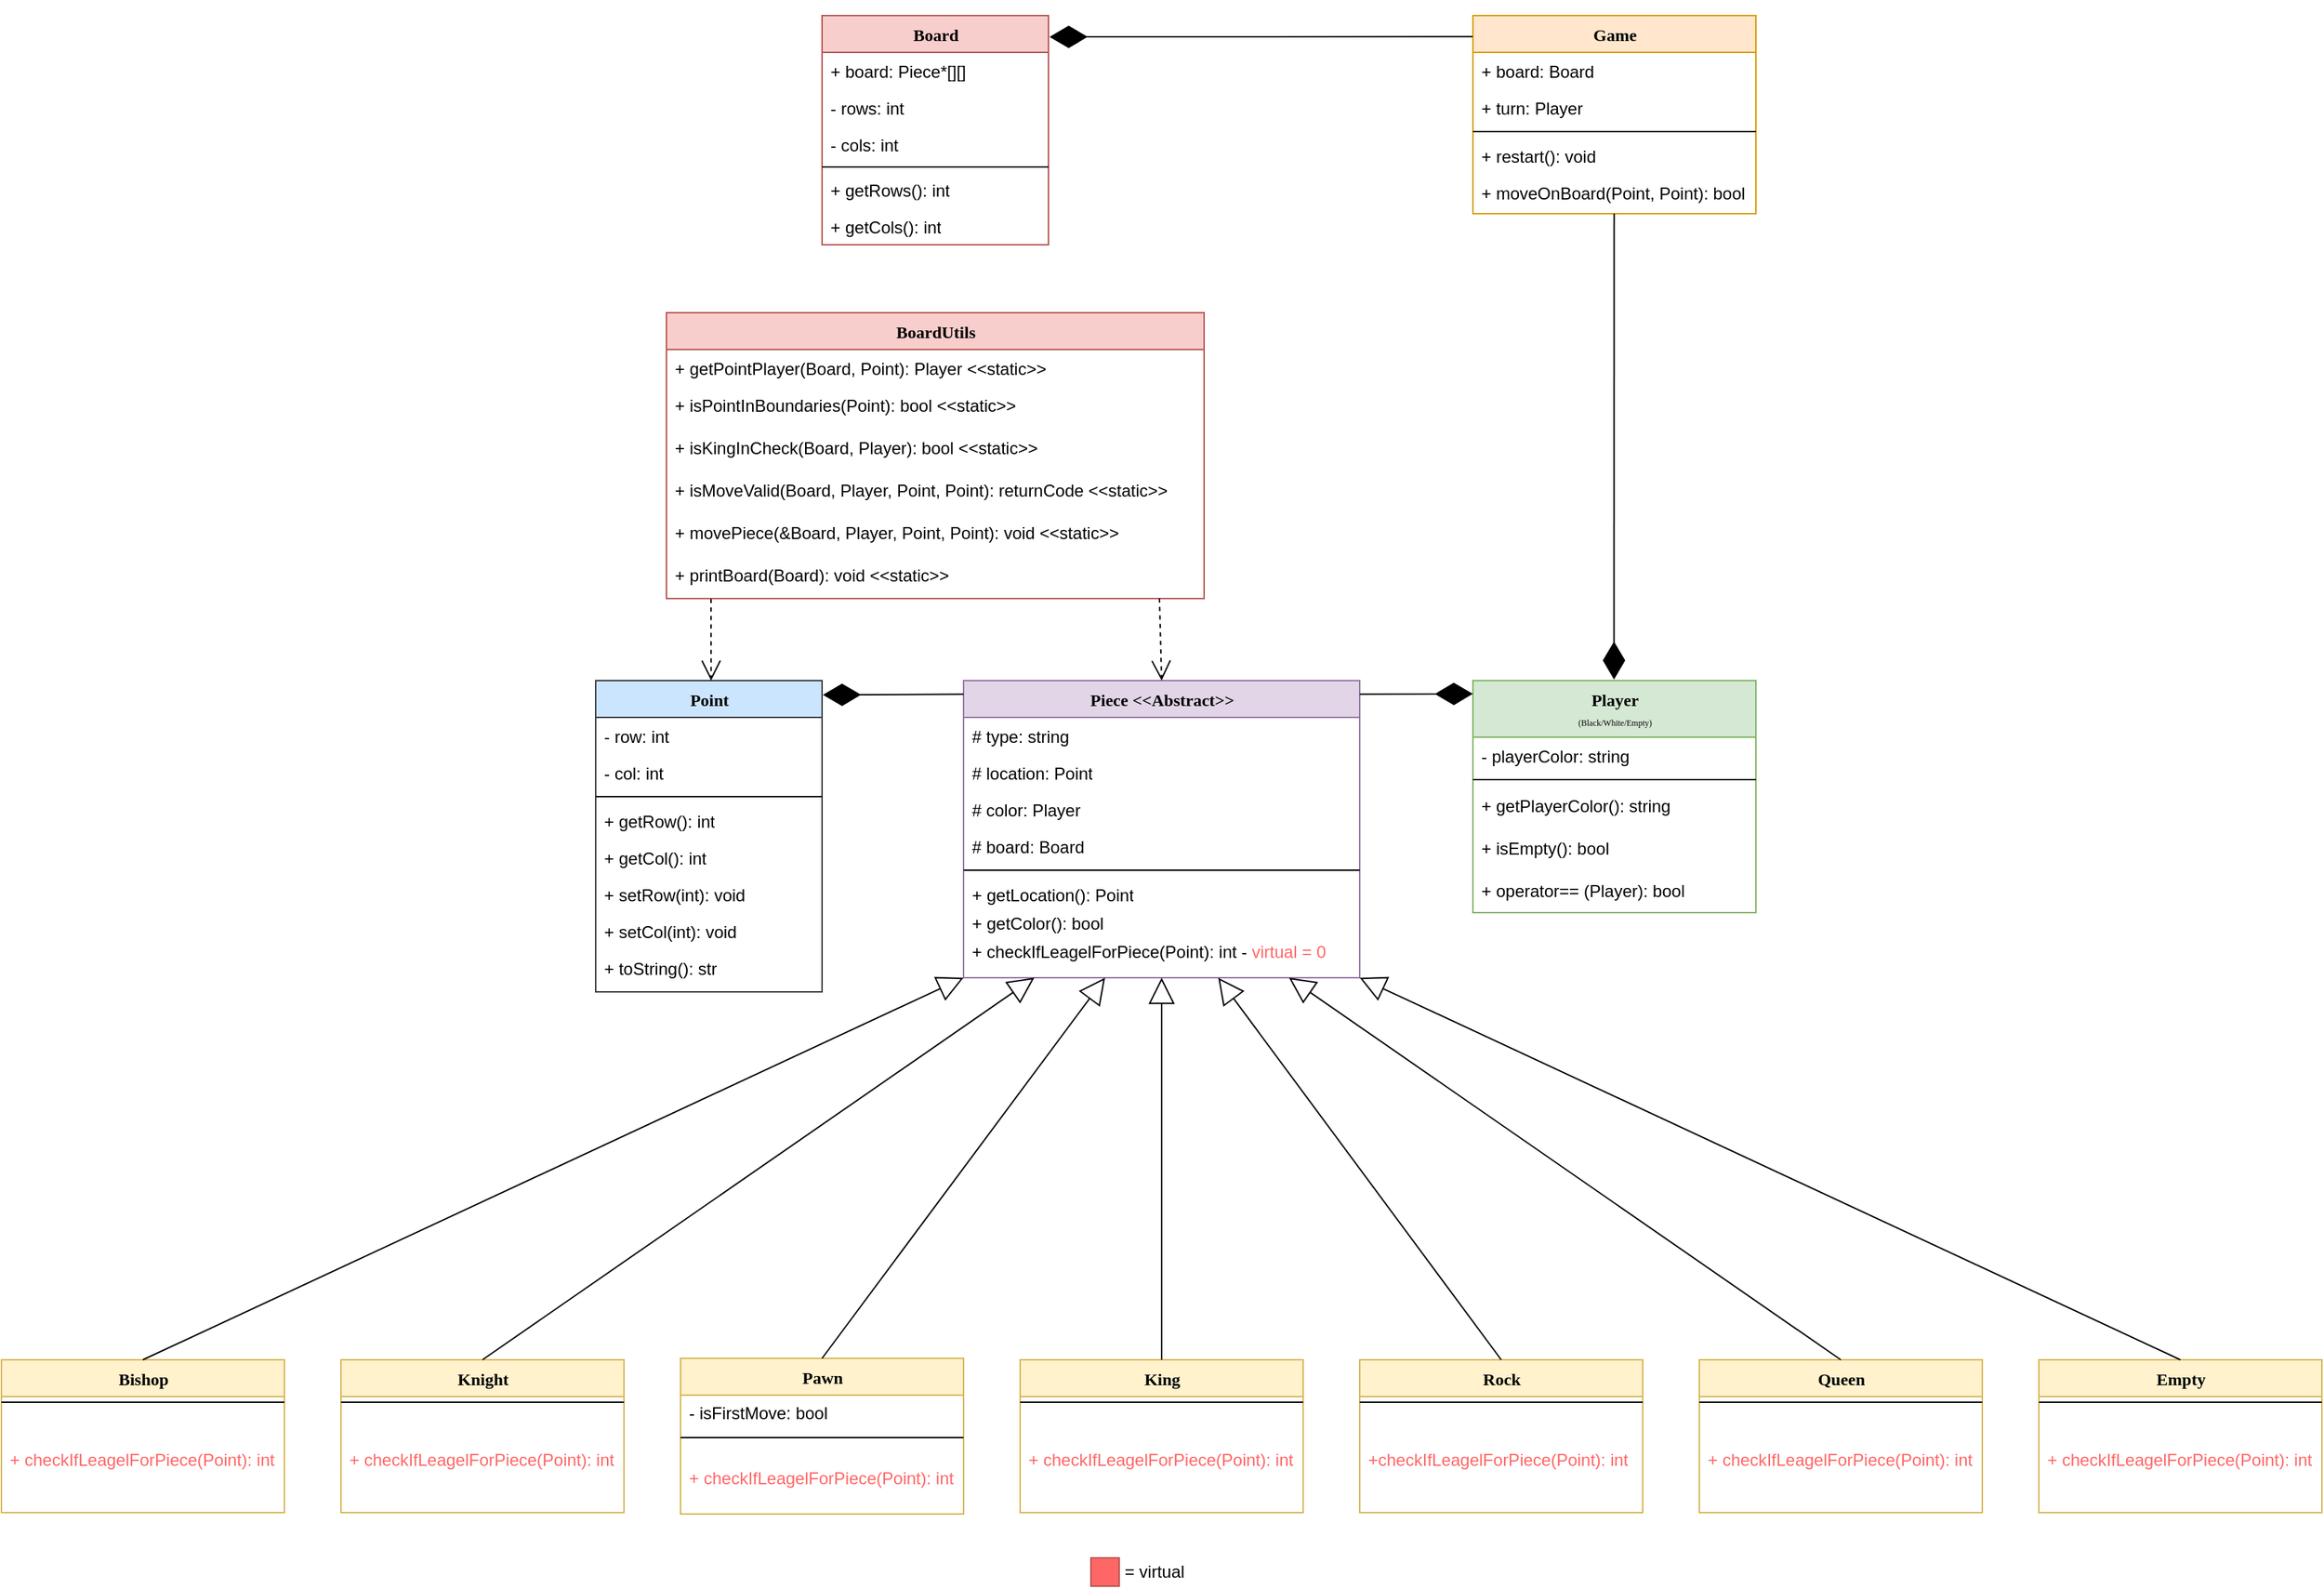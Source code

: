 <mxfile version="22.1.11" type="device">
  <diagram name="Page-1" id="9f46799a-70d6-7492-0946-bef42562c5a5">
    <mxGraphModel dx="2828" dy="1847" grid="1" gridSize="10" guides="1" tooltips="1" connect="1" arrows="1" fold="1" page="1" pageScale="1" pageWidth="1100" pageHeight="850" background="none" math="0" shadow="0">
      <root>
        <mxCell id="0" />
        <mxCell id="1" parent="0" />
        <mxCell id="78961159f06e98e8-30" value="Piece&amp;nbsp;&amp;lt;&amp;lt;Abstract&amp;gt;&amp;gt;&lt;br&gt;&amp;nbsp;" style="swimlane;html=1;fontStyle=1;align=center;verticalAlign=top;childLayout=stackLayout;horizontal=1;startSize=26;horizontalStack=0;resizeParent=1;resizeLast=0;collapsible=1;marginBottom=0;swimlaneFillColor=#ffffff;rounded=0;shadow=0;comic=0;labelBackgroundColor=none;strokeWidth=1;fillColor=#e1d5e7;fontFamily=Verdana;fontSize=12;strokeColor=#9673a6;" parent="1" vertex="1">
          <mxGeometry x="-160" y="-280" width="280" height="210" as="geometry">
            <mxRectangle x="-160" y="-280" width="180" height="40" as="alternateBounds" />
          </mxGeometry>
        </mxCell>
        <mxCell id="78961159f06e98e8-31" value="# type: string" style="text;html=1;strokeColor=none;fillColor=none;align=left;verticalAlign=top;spacingLeft=4;spacingRight=4;whiteSpace=wrap;overflow=hidden;rotatable=0;points=[[0,0.5],[1,0.5]];portConstraint=eastwest;" parent="78961159f06e98e8-30" vertex="1">
          <mxGeometry y="26" width="280" height="26" as="geometry" />
        </mxCell>
        <mxCell id="78961159f06e98e8-32" value="# location: Point" style="text;html=1;strokeColor=none;fillColor=none;align=left;verticalAlign=top;spacingLeft=4;spacingRight=4;whiteSpace=wrap;overflow=hidden;rotatable=0;points=[[0,0.5],[1,0.5]];portConstraint=eastwest;" parent="78961159f06e98e8-30" vertex="1">
          <mxGeometry y="52" width="280" height="26" as="geometry" />
        </mxCell>
        <mxCell id="N-esZ-fksMiZb7eOglhe-8" value="# color: Player" style="text;html=1;strokeColor=none;fillColor=none;align=left;verticalAlign=top;spacingLeft=4;spacingRight=4;whiteSpace=wrap;overflow=hidden;rotatable=0;points=[[0,0.5],[1,0.5]];portConstraint=eastwest;" parent="78961159f06e98e8-30" vertex="1">
          <mxGeometry y="78" width="280" height="26" as="geometry" />
        </mxCell>
        <mxCell id="ey-GMjYlysJROLxmoXhc-7" value="# board: Board" style="text;html=1;strokeColor=none;fillColor=none;align=left;verticalAlign=top;spacingLeft=4;spacingRight=4;whiteSpace=wrap;overflow=hidden;rotatable=0;points=[[0,0.5],[1,0.5]];portConstraint=eastwest;" parent="78961159f06e98e8-30" vertex="1">
          <mxGeometry y="104" width="280" height="26" as="geometry" />
        </mxCell>
        <mxCell id="78961159f06e98e8-38" value="" style="line;html=1;strokeWidth=1;fillColor=none;align=left;verticalAlign=middle;spacingTop=-1;spacingLeft=3;spacingRight=3;rotatable=0;labelPosition=right;points=[];portConstraint=eastwest;" parent="78961159f06e98e8-30" vertex="1">
          <mxGeometry y="130" width="280" height="8" as="geometry" />
        </mxCell>
        <mxCell id="N-esZ-fksMiZb7eOglhe-9" value="+ getLocation(): Point" style="text;html=1;strokeColor=none;fillColor=none;align=left;verticalAlign=top;spacingLeft=4;spacingRight=4;whiteSpace=wrap;overflow=hidden;rotatable=0;points=[[0,0.5],[1,0.5]];portConstraint=eastwest;" parent="78961159f06e98e8-30" vertex="1">
          <mxGeometry y="138" width="280" height="20" as="geometry" />
        </mxCell>
        <mxCell id="N-esZ-fksMiZb7eOglhe-10" value="+ getColor(): bool" style="text;html=1;strokeColor=none;fillColor=none;align=left;verticalAlign=top;spacingLeft=4;spacingRight=4;whiteSpace=wrap;overflow=hidden;rotatable=0;points=[[0,0.5],[1,0.5]];portConstraint=eastwest;" parent="78961159f06e98e8-30" vertex="1">
          <mxGeometry y="158" width="280" height="20" as="geometry" />
        </mxCell>
        <mxCell id="N-esZ-fksMiZb7eOglhe-46" value="+ checkIfLeagelForPiece(Point): int - &lt;font color=&quot;#ff6666&quot;&gt;virtual = 0&lt;/font&gt;" style="text;html=1;strokeColor=none;fillColor=none;align=left;verticalAlign=top;spacingLeft=4;spacingRight=4;whiteSpace=wrap;overflow=hidden;rotatable=0;points=[[0,0.5],[1,0.5]];portConstraint=eastwest;" parent="78961159f06e98e8-30" vertex="1">
          <mxGeometry y="178" width="280" height="18" as="geometry" />
        </mxCell>
        <mxCell id="78961159f06e98e8-56" value="Point" style="swimlane;html=1;fontStyle=1;align=center;verticalAlign=top;childLayout=stackLayout;horizontal=1;startSize=26;horizontalStack=0;resizeParent=1;resizeLast=0;collapsible=1;marginBottom=0;swimlaneFillColor=#ffffff;rounded=0;shadow=0;comic=0;labelBackgroundColor=none;strokeWidth=1;fillColor=#cce5ff;fontFamily=Verdana;fontSize=12;strokeColor=#36393d;" parent="1" vertex="1">
          <mxGeometry x="-420" y="-280" width="160" height="220" as="geometry" />
        </mxCell>
        <mxCell id="78961159f06e98e8-57" value="- row: int" style="text;html=1;strokeColor=none;fillColor=none;align=left;verticalAlign=top;spacingLeft=4;spacingRight=4;whiteSpace=wrap;overflow=hidden;rotatable=0;points=[[0,0.5],[1,0.5]];portConstraint=eastwest;" parent="78961159f06e98e8-56" vertex="1">
          <mxGeometry y="26" width="160" height="26" as="geometry" />
        </mxCell>
        <mxCell id="78961159f06e98e8-58" value="- col: int" style="text;html=1;strokeColor=none;fillColor=none;align=left;verticalAlign=top;spacingLeft=4;spacingRight=4;whiteSpace=wrap;overflow=hidden;rotatable=0;points=[[0,0.5],[1,0.5]];portConstraint=eastwest;" parent="78961159f06e98e8-56" vertex="1">
          <mxGeometry y="52" width="160" height="26" as="geometry" />
        </mxCell>
        <mxCell id="78961159f06e98e8-64" value="" style="line;html=1;strokeWidth=1;fillColor=none;align=left;verticalAlign=middle;spacingTop=-1;spacingLeft=3;spacingRight=3;rotatable=0;labelPosition=right;points=[];portConstraint=eastwest;" parent="78961159f06e98e8-56" vertex="1">
          <mxGeometry y="78" width="160" height="8" as="geometry" />
        </mxCell>
        <mxCell id="78961159f06e98e8-66" value="+ getRow(): int" style="text;html=1;strokeColor=none;fillColor=none;align=left;verticalAlign=top;spacingLeft=4;spacingRight=4;whiteSpace=wrap;overflow=hidden;rotatable=0;points=[[0,0.5],[1,0.5]];portConstraint=eastwest;" parent="78961159f06e98e8-56" vertex="1">
          <mxGeometry y="86" width="160" height="26" as="geometry" />
        </mxCell>
        <mxCell id="78961159f06e98e8-68" value="+ getCol(): int" style="text;html=1;strokeColor=none;fillColor=none;align=left;verticalAlign=top;spacingLeft=4;spacingRight=4;whiteSpace=wrap;overflow=hidden;rotatable=0;points=[[0,0.5],[1,0.5]];portConstraint=eastwest;" parent="78961159f06e98e8-56" vertex="1">
          <mxGeometry y="112" width="160" height="26" as="geometry" />
        </mxCell>
        <mxCell id="N-esZ-fksMiZb7eOglhe-7" value="+ setRow(int): void" style="text;html=1;strokeColor=none;fillColor=none;align=left;verticalAlign=top;spacingLeft=4;spacingRight=4;whiteSpace=wrap;overflow=hidden;rotatable=0;points=[[0,0.5],[1,0.5]];portConstraint=eastwest;" parent="78961159f06e98e8-56" vertex="1">
          <mxGeometry y="138" width="160" height="26" as="geometry" />
        </mxCell>
        <mxCell id="N-esZ-fksMiZb7eOglhe-6" value="+ setCol(int): void" style="text;html=1;strokeColor=none;fillColor=none;align=left;verticalAlign=top;spacingLeft=4;spacingRight=4;whiteSpace=wrap;overflow=hidden;rotatable=0;points=[[0,0.5],[1,0.5]];portConstraint=eastwest;" parent="78961159f06e98e8-56" vertex="1">
          <mxGeometry y="164" width="160" height="26" as="geometry" />
        </mxCell>
        <mxCell id="78961159f06e98e8-65" value="+ toString(): str" style="text;html=1;strokeColor=none;fillColor=none;align=left;verticalAlign=top;spacingLeft=4;spacingRight=4;whiteSpace=wrap;overflow=hidden;rotatable=0;points=[[0,0.5],[1,0.5]];portConstraint=eastwest;" parent="78961159f06e98e8-56" vertex="1">
          <mxGeometry y="190" width="160" height="24" as="geometry" />
        </mxCell>
        <mxCell id="78961159f06e98e8-108" value="Player&lt;br&gt;&lt;font style=&quot;font-size: 6px; font-weight: normal;&quot;&gt;(Black/White/Empty)&lt;/font&gt;" style="swimlane;html=1;fontStyle=1;align=center;verticalAlign=top;childLayout=stackLayout;horizontal=1;startSize=40;horizontalStack=0;resizeParent=1;resizeLast=0;collapsible=1;marginBottom=0;swimlaneFillColor=#ffffff;rounded=0;shadow=0;comic=0;labelBackgroundColor=none;strokeWidth=1;fillColor=#d5e8d4;fontFamily=Verdana;fontSize=12;strokeColor=#82b366;" parent="1" vertex="1">
          <mxGeometry x="200" y="-280" width="200" height="164" as="geometry" />
        </mxCell>
        <mxCell id="78961159f06e98e8-109" value="- playerColor: string" style="text;html=1;strokeColor=none;fillColor=none;align=left;verticalAlign=top;spacingLeft=4;spacingRight=4;whiteSpace=wrap;overflow=hidden;rotatable=0;points=[[0,0.5],[1,0.5]];portConstraint=eastwest;" parent="78961159f06e98e8-108" vertex="1">
          <mxGeometry y="40" width="200" height="26" as="geometry" />
        </mxCell>
        <mxCell id="78961159f06e98e8-116" value="" style="line;html=1;strokeWidth=1;fillColor=none;align=left;verticalAlign=middle;spacingTop=-1;spacingLeft=3;spacingRight=3;rotatable=0;labelPosition=right;points=[];portConstraint=eastwest;" parent="78961159f06e98e8-108" vertex="1">
          <mxGeometry y="66" width="200" height="8" as="geometry" />
        </mxCell>
        <mxCell id="78961159f06e98e8-117" value="+ getPlayerColor(): string" style="text;html=1;strokeColor=none;fillColor=none;align=left;verticalAlign=middle;spacingLeft=4;spacingRight=4;whiteSpace=wrap;overflow=hidden;rotatable=0;points=[[0,0.5],[1,0.5]];portConstraint=eastwest;" parent="78961159f06e98e8-108" vertex="1">
          <mxGeometry y="74" width="200" height="30" as="geometry" />
        </mxCell>
        <mxCell id="78961159f06e98e8-120" value="+ isEmpty(): bool" style="text;html=1;strokeColor=none;fillColor=none;align=left;verticalAlign=middle;spacingLeft=4;spacingRight=4;whiteSpace=wrap;overflow=hidden;rotatable=0;points=[[0,0.5],[1,0.5]];portConstraint=eastwest;" parent="78961159f06e98e8-108" vertex="1">
          <mxGeometry y="104" width="200" height="30" as="geometry" />
        </mxCell>
        <mxCell id="dZYiVXdO-laqr1C4_rK_-5" value="+ operator== (Player): bool" style="text;html=1;strokeColor=none;fillColor=none;align=left;verticalAlign=middle;spacingLeft=4;spacingRight=4;whiteSpace=wrap;overflow=hidden;rotatable=0;points=[[0,0.5],[1,0.5]];portConstraint=eastwest;" parent="78961159f06e98e8-108" vertex="1">
          <mxGeometry y="134" width="200" height="30" as="geometry" />
        </mxCell>
        <mxCell id="N-esZ-fksMiZb7eOglhe-5" value="" style="endArrow=diamondThin;endFill=1;endSize=24;html=1;rounded=0;exitX=0;exitY=0.046;exitDx=0;exitDy=0;exitPerimeter=0;entryX=1.004;entryY=0.046;entryDx=0;entryDy=0;entryPerimeter=0;" parent="1" source="78961159f06e98e8-30" target="78961159f06e98e8-56" edge="1">
          <mxGeometry width="160" relative="1" as="geometry">
            <mxPoint x="-170.1" y="-260" as="sourcePoint" />
            <mxPoint x="-250" y="-259.24" as="targetPoint" />
          </mxGeometry>
        </mxCell>
        <mxCell id="N-esZ-fksMiZb7eOglhe-13" value="Knight" style="swimlane;html=1;fontStyle=1;align=center;verticalAlign=top;childLayout=stackLayout;horizontal=1;startSize=26;horizontalStack=0;resizeParent=1;resizeLast=0;collapsible=1;marginBottom=0;swimlaneFillColor=#ffffff;rounded=0;shadow=0;comic=0;labelBackgroundColor=none;strokeWidth=1;fillColor=#fff2cc;fontFamily=Verdana;fontSize=12;strokeColor=#d6b656;" parent="1" vertex="1">
          <mxGeometry x="-600" y="200" width="200" height="108" as="geometry" />
        </mxCell>
        <mxCell id="N-esZ-fksMiZb7eOglhe-15" value="+ method(type): type" style="text;html=1;strokeColor=none;fillColor=none;align=left;verticalAlign=top;spacingLeft=4;spacingRight=4;whiteSpace=wrap;overflow=hidden;rotatable=0;points=[[0,0.5],[1,0.5]];portConstraint=eastwest;" parent="N-esZ-fksMiZb7eOglhe-13" vertex="1">
          <mxGeometry y="26" width="200" as="geometry" />
        </mxCell>
        <mxCell id="FOy00vj-5CrizT5VEJ31-8" value="" style="line;html=1;strokeWidth=1;fillColor=none;align=left;verticalAlign=middle;spacingTop=-1;spacingLeft=3;spacingRight=3;rotatable=0;labelPosition=right;points=[];portConstraint=eastwest;" parent="N-esZ-fksMiZb7eOglhe-13" vertex="1">
          <mxGeometry y="26" width="200" height="8" as="geometry" />
        </mxCell>
        <mxCell id="N-esZ-fksMiZb7eOglhe-16" value="&lt;font color=&quot;#ff6666&quot;&gt;+ checkIfLeagelForPiece(Point): int&lt;/font&gt;" style="text;html=1;strokeColor=none;fillColor=none;align=left;verticalAlign=middle;spacingLeft=4;spacingRight=4;whiteSpace=wrap;overflow=hidden;rotatable=0;points=[[0,0.5],[1,0.5]];portConstraint=eastwest;" parent="N-esZ-fksMiZb7eOglhe-13" vertex="1">
          <mxGeometry y="34" width="200" height="74" as="geometry" />
        </mxCell>
        <mxCell id="N-esZ-fksMiZb7eOglhe-19" value="King" style="swimlane;html=1;fontStyle=1;align=center;verticalAlign=top;childLayout=stackLayout;horizontal=1;startSize=26;horizontalStack=0;resizeParent=1;resizeLast=0;collapsible=1;marginBottom=0;swimlaneFillColor=#ffffff;rounded=0;shadow=0;comic=0;labelBackgroundColor=none;strokeWidth=1;fillColor=#fff2cc;fontFamily=Verdana;fontSize=12;strokeColor=#d6b656;" parent="1" vertex="1">
          <mxGeometry x="-120" y="200" width="200" height="108" as="geometry" />
        </mxCell>
        <mxCell id="N-esZ-fksMiZb7eOglhe-21" value="+ method(type): type" style="text;html=1;strokeColor=none;fillColor=none;align=left;verticalAlign=top;spacingLeft=4;spacingRight=4;whiteSpace=wrap;overflow=hidden;rotatable=0;points=[[0,0.5],[1,0.5]];portConstraint=eastwest;" parent="N-esZ-fksMiZb7eOglhe-19" vertex="1">
          <mxGeometry y="26" width="200" as="geometry" />
        </mxCell>
        <mxCell id="FOy00vj-5CrizT5VEJ31-9" value="" style="line;html=1;strokeWidth=1;fillColor=none;align=left;verticalAlign=middle;spacingTop=-1;spacingLeft=3;spacingRight=3;rotatable=0;labelPosition=right;points=[];portConstraint=eastwest;" parent="N-esZ-fksMiZb7eOglhe-19" vertex="1">
          <mxGeometry y="26" width="200" height="8" as="geometry" />
        </mxCell>
        <mxCell id="N-esZ-fksMiZb7eOglhe-22" value="&lt;font color=&quot;#ff6666&quot;&gt;+ checkIfLeagelForPiece(Point): int&lt;/font&gt;" style="text;html=1;strokeColor=none;fillColor=none;align=left;verticalAlign=middle;spacingLeft=4;spacingRight=4;whiteSpace=wrap;overflow=hidden;rotatable=0;points=[[0,0.5],[1,0.5]];portConstraint=eastwest;" parent="N-esZ-fksMiZb7eOglhe-19" vertex="1">
          <mxGeometry y="34" width="200" height="74" as="geometry" />
        </mxCell>
        <mxCell id="N-esZ-fksMiZb7eOglhe-24" value="Rock" style="swimlane;html=1;fontStyle=1;align=center;verticalAlign=top;childLayout=stackLayout;horizontal=1;startSize=26;horizontalStack=0;resizeParent=1;resizeLast=0;collapsible=1;marginBottom=0;swimlaneFillColor=#ffffff;rounded=0;shadow=0;comic=0;labelBackgroundColor=none;strokeWidth=1;fillColor=#fff2cc;fontFamily=Verdana;fontSize=12;strokeColor=#d6b656;" parent="1" vertex="1">
          <mxGeometry x="120" y="200" width="200" height="108" as="geometry" />
        </mxCell>
        <mxCell id="N-esZ-fksMiZb7eOglhe-26" value="+ method(type): type" style="text;html=1;strokeColor=none;fillColor=none;align=left;verticalAlign=top;spacingLeft=4;spacingRight=4;whiteSpace=wrap;overflow=hidden;rotatable=0;points=[[0,0.5],[1,0.5]];portConstraint=eastwest;" parent="N-esZ-fksMiZb7eOglhe-24" vertex="1">
          <mxGeometry y="26" width="200" as="geometry" />
        </mxCell>
        <mxCell id="FOy00vj-5CrizT5VEJ31-11" value="" style="line;html=1;strokeWidth=1;fillColor=none;align=left;verticalAlign=middle;spacingTop=-1;spacingLeft=3;spacingRight=3;rotatable=0;labelPosition=right;points=[];portConstraint=eastwest;" parent="N-esZ-fksMiZb7eOglhe-24" vertex="1">
          <mxGeometry y="26" width="200" height="8" as="geometry" />
        </mxCell>
        <mxCell id="N-esZ-fksMiZb7eOglhe-27" value="&lt;font color=&quot;#ff6666&quot;&gt;+checkIfLeagelForPiece(Point): int&lt;/font&gt;" style="text;html=1;strokeColor=none;fillColor=none;align=left;verticalAlign=middle;spacingLeft=4;spacingRight=4;whiteSpace=wrap;overflow=hidden;rotatable=0;points=[[0,0.5],[1,0.5]];portConstraint=eastwest;" parent="N-esZ-fksMiZb7eOglhe-24" vertex="1">
          <mxGeometry y="34" width="200" height="74" as="geometry" />
        </mxCell>
        <mxCell id="N-esZ-fksMiZb7eOglhe-29" value="Bishop" style="swimlane;html=1;fontStyle=1;align=center;verticalAlign=top;childLayout=stackLayout;horizontal=1;startSize=26;horizontalStack=0;resizeParent=1;resizeLast=0;collapsible=1;marginBottom=0;swimlaneFillColor=#ffffff;rounded=0;shadow=0;comic=0;labelBackgroundColor=none;strokeWidth=1;fillColor=#fff2cc;fontFamily=Verdana;fontSize=12;strokeColor=#d6b656;" parent="1" vertex="1">
          <mxGeometry x="-840" y="200" width="200" height="108" as="geometry" />
        </mxCell>
        <mxCell id="N-esZ-fksMiZb7eOglhe-31" value="+ method(type): type" style="text;html=1;strokeColor=none;fillColor=none;align=left;verticalAlign=top;spacingLeft=4;spacingRight=4;whiteSpace=wrap;overflow=hidden;rotatable=0;points=[[0,0.5],[1,0.5]];portConstraint=eastwest;" parent="N-esZ-fksMiZb7eOglhe-29" vertex="1">
          <mxGeometry y="26" width="200" as="geometry" />
        </mxCell>
        <mxCell id="FOy00vj-5CrizT5VEJ31-10" value="" style="line;html=1;strokeWidth=1;fillColor=none;align=left;verticalAlign=middle;spacingTop=-1;spacingLeft=3;spacingRight=3;rotatable=0;labelPosition=right;points=[];portConstraint=eastwest;" parent="N-esZ-fksMiZb7eOglhe-29" vertex="1">
          <mxGeometry y="26" width="200" height="8" as="geometry" />
        </mxCell>
        <mxCell id="N-esZ-fksMiZb7eOglhe-32" value="&lt;font color=&quot;#ff6666&quot;&gt;+ checkIfLeagelForPiece(Point): int&lt;/font&gt;" style="text;html=1;strokeColor=none;fillColor=none;align=left;verticalAlign=middle;spacingLeft=4;spacingRight=4;whiteSpace=wrap;overflow=hidden;rotatable=0;points=[[0,0.5],[1,0.5]];portConstraint=eastwest;rounded=0;imageVerticalAlign=middle;imageAlign=left;" parent="N-esZ-fksMiZb7eOglhe-29" vertex="1">
          <mxGeometry y="34" width="200" height="74" as="geometry" />
        </mxCell>
        <mxCell id="N-esZ-fksMiZb7eOglhe-38" value="Queen" style="swimlane;html=1;fontStyle=1;align=center;verticalAlign=top;childLayout=stackLayout;horizontal=1;startSize=26;horizontalStack=0;resizeParent=1;resizeLast=0;collapsible=1;marginBottom=0;swimlaneFillColor=#ffffff;rounded=0;shadow=0;comic=0;labelBackgroundColor=none;strokeWidth=1;fillColor=#fff2cc;fontFamily=Verdana;fontSize=12;strokeColor=#d6b656;" parent="1" vertex="1">
          <mxGeometry x="360" y="200" width="200" height="108" as="geometry" />
        </mxCell>
        <mxCell id="N-esZ-fksMiZb7eOglhe-40" value="+ method(type): type" style="text;html=1;strokeColor=none;fillColor=none;align=left;verticalAlign=top;spacingLeft=4;spacingRight=4;whiteSpace=wrap;overflow=hidden;rotatable=0;points=[[0,0.5],[1,0.5]];portConstraint=eastwest;" parent="N-esZ-fksMiZb7eOglhe-38" vertex="1">
          <mxGeometry y="26" width="200" as="geometry" />
        </mxCell>
        <mxCell id="FOy00vj-5CrizT5VEJ31-12" value="" style="line;html=1;strokeWidth=1;fillColor=none;align=left;verticalAlign=middle;spacingTop=-1;spacingLeft=3;spacingRight=3;rotatable=0;labelPosition=right;points=[];portConstraint=eastwest;" parent="N-esZ-fksMiZb7eOglhe-38" vertex="1">
          <mxGeometry y="26" width="200" height="8" as="geometry" />
        </mxCell>
        <mxCell id="N-esZ-fksMiZb7eOglhe-41" value="&lt;font color=&quot;#ff6666&quot;&gt;+ checkIfLeagelForPiece(Point): int&lt;/font&gt;" style="text;html=1;strokeColor=none;fillColor=none;align=left;verticalAlign=middle;spacingLeft=4;spacingRight=4;whiteSpace=wrap;overflow=hidden;rotatable=0;points=[[0,0.5],[1,0.5]];portConstraint=eastwest;" parent="N-esZ-fksMiZb7eOglhe-38" vertex="1">
          <mxGeometry y="34" width="200" height="74" as="geometry" />
        </mxCell>
        <mxCell id="N-esZ-fksMiZb7eOglhe-48" value="Game" style="swimlane;html=1;fontStyle=1;align=center;verticalAlign=top;childLayout=stackLayout;horizontal=1;startSize=26;horizontalStack=0;resizeParent=1;resizeLast=0;collapsible=1;marginBottom=0;swimlaneFillColor=#ffffff;rounded=0;shadow=0;comic=0;labelBackgroundColor=none;strokeWidth=1;fillColor=#ffe6cc;fontFamily=Verdana;fontSize=12;strokeColor=#d79b00;" parent="1" vertex="1">
          <mxGeometry x="200" y="-750" width="200" height="140" as="geometry" />
        </mxCell>
        <mxCell id="N-esZ-fksMiZb7eOglhe-49" value="+ board: Board" style="text;html=1;strokeColor=none;fillColor=none;align=left;verticalAlign=top;spacingLeft=4;spacingRight=4;whiteSpace=wrap;overflow=hidden;rotatable=0;points=[[0,0.5],[1,0.5]];portConstraint=eastwest;" parent="N-esZ-fksMiZb7eOglhe-48" vertex="1">
          <mxGeometry y="26" width="200" height="26" as="geometry" />
        </mxCell>
        <mxCell id="N-esZ-fksMiZb7eOglhe-50" value="+ turn: Player" style="text;html=1;strokeColor=none;fillColor=none;align=left;verticalAlign=top;spacingLeft=4;spacingRight=4;whiteSpace=wrap;overflow=hidden;rotatable=0;points=[[0,0.5],[1,0.5]];portConstraint=eastwest;" parent="N-esZ-fksMiZb7eOglhe-48" vertex="1">
          <mxGeometry y="52" width="200" height="26" as="geometry" />
        </mxCell>
        <mxCell id="N-esZ-fksMiZb7eOglhe-51" value="" style="line;html=1;strokeWidth=1;fillColor=none;align=left;verticalAlign=middle;spacingTop=-1;spacingLeft=3;spacingRight=3;rotatable=0;labelPosition=right;points=[];portConstraint=eastwest;" parent="N-esZ-fksMiZb7eOglhe-48" vertex="1">
          <mxGeometry y="78" width="200" height="8" as="geometry" />
        </mxCell>
        <mxCell id="N-esZ-fksMiZb7eOglhe-52" value="+ restart(): void" style="text;html=1;strokeColor=none;fillColor=none;align=left;verticalAlign=top;spacingLeft=4;spacingRight=4;whiteSpace=wrap;overflow=hidden;rotatable=0;points=[[0,0.5],[1,0.5]];portConstraint=eastwest;" parent="N-esZ-fksMiZb7eOglhe-48" vertex="1">
          <mxGeometry y="86" width="200" height="26" as="geometry" />
        </mxCell>
        <mxCell id="N-esZ-fksMiZb7eOglhe-53" value="+ moveOnBoard(Point, Point): bool" style="text;html=1;strokeColor=none;fillColor=none;align=left;verticalAlign=top;spacingLeft=4;spacingRight=4;whiteSpace=wrap;overflow=hidden;rotatable=0;points=[[0,0.5],[1,0.5]];portConstraint=eastwest;" parent="N-esZ-fksMiZb7eOglhe-48" vertex="1">
          <mxGeometry y="112" width="200" height="28" as="geometry" />
        </mxCell>
        <mxCell id="N-esZ-fksMiZb7eOglhe-54" value="Empty" style="swimlane;html=1;fontStyle=1;align=center;verticalAlign=top;childLayout=stackLayout;horizontal=1;startSize=26;horizontalStack=0;resizeParent=1;resizeLast=0;collapsible=1;marginBottom=0;swimlaneFillColor=#ffffff;rounded=0;shadow=0;comic=0;labelBackgroundColor=none;strokeWidth=1;fillColor=#fff2cc;fontFamily=Verdana;fontSize=12;strokeColor=#d6b656;" parent="1" vertex="1">
          <mxGeometry x="600" y="200" width="200" height="108" as="geometry" />
        </mxCell>
        <mxCell id="N-esZ-fksMiZb7eOglhe-56" value="+ method(type): type" style="text;html=1;strokeColor=none;fillColor=none;align=left;verticalAlign=top;spacingLeft=4;spacingRight=4;whiteSpace=wrap;overflow=hidden;rotatable=0;points=[[0,0.5],[1,0.5]];portConstraint=eastwest;" parent="N-esZ-fksMiZb7eOglhe-54" vertex="1">
          <mxGeometry y="26" width="200" as="geometry" />
        </mxCell>
        <mxCell id="FOy00vj-5CrizT5VEJ31-13" value="" style="line;html=1;strokeWidth=1;fillColor=none;align=left;verticalAlign=middle;spacingTop=-1;spacingLeft=3;spacingRight=3;rotatable=0;labelPosition=right;points=[];portConstraint=eastwest;" parent="N-esZ-fksMiZb7eOglhe-54" vertex="1">
          <mxGeometry y="26" width="200" height="8" as="geometry" />
        </mxCell>
        <mxCell id="ey-GMjYlysJROLxmoXhc-5" value="&lt;font color=&quot;#ff6666&quot;&gt;+ checkIfLeagelForPiece(Point): int&lt;/font&gt;" style="text;html=1;strokeColor=none;fillColor=none;align=left;verticalAlign=middle;spacingLeft=4;spacingRight=4;whiteSpace=wrap;overflow=hidden;rotatable=0;points=[[0,0.5],[1,0.5]];portConstraint=eastwest;" parent="N-esZ-fksMiZb7eOglhe-54" vertex="1">
          <mxGeometry y="34" width="200" height="74" as="geometry" />
        </mxCell>
        <mxCell id="1lDcUQJDKsZjazDaLK2C-4" value="BoardUtils" style="swimlane;html=1;fontStyle=1;align=center;verticalAlign=top;childLayout=stackLayout;horizontal=1;startSize=26;horizontalStack=0;resizeParent=1;resizeLast=0;collapsible=1;marginBottom=0;swimlaneFillColor=#ffffff;rounded=0;shadow=0;comic=0;labelBackgroundColor=none;strokeWidth=1;fillColor=#f8cecc;fontFamily=Verdana;fontSize=12;strokeColor=#b85450;" parent="1" vertex="1">
          <mxGeometry x="-370" y="-540" width="380" height="202" as="geometry" />
        </mxCell>
        <mxCell id="1lDcUQJDKsZjazDaLK2C-6" value="+ getPointPlayer(Board,&amp;nbsp;Point): Player &amp;lt;&amp;lt;static&amp;gt;&amp;gt;" style="text;html=1;strokeColor=none;fillColor=none;align=left;verticalAlign=top;spacingLeft=4;spacingRight=4;whiteSpace=wrap;overflow=hidden;rotatable=0;points=[[0,0.5],[1,0.5]];portConstraint=eastwest;" parent="1lDcUQJDKsZjazDaLK2C-4" vertex="1">
          <mxGeometry y="26" width="380" height="26" as="geometry" />
        </mxCell>
        <mxCell id="1lDcUQJDKsZjazDaLK2C-7" value="+ isPointInBoundaries(Point): bool &amp;lt;&amp;lt;static&amp;gt;&amp;gt;" style="text;html=1;strokeColor=none;fillColor=none;align=left;verticalAlign=top;spacingLeft=4;spacingRight=4;whiteSpace=wrap;overflow=hidden;rotatable=0;points=[[0,0.5],[1,0.5]];portConstraint=eastwest;" parent="1lDcUQJDKsZjazDaLK2C-4" vertex="1">
          <mxGeometry y="52" width="380" height="30" as="geometry" />
        </mxCell>
        <mxCell id="1lDcUQJDKsZjazDaLK2C-8" value="+ isKingInCheck(Board,&amp;nbsp;Player): bool &amp;lt;&amp;lt;static&amp;gt;&amp;gt;" style="text;html=1;strokeColor=none;fillColor=none;align=left;verticalAlign=top;spacingLeft=4;spacingRight=4;whiteSpace=wrap;overflow=hidden;rotatable=0;points=[[0,0.5],[1,0.5]];portConstraint=eastwest;" parent="1lDcUQJDKsZjazDaLK2C-4" vertex="1">
          <mxGeometry y="82" width="380" height="30" as="geometry" />
        </mxCell>
        <mxCell id="oTtApw347DdLhjWwEzbH-1" value="+ isMoveValid(Board, Player, Point, Point): returnCode &amp;lt;&amp;lt;static&amp;gt;&amp;gt;" style="text;html=1;strokeColor=none;fillColor=none;align=left;verticalAlign=top;spacingLeft=4;spacingRight=4;whiteSpace=wrap;overflow=hidden;rotatable=0;points=[[0,0.5],[1,0.5]];portConstraint=eastwest;" parent="1lDcUQJDKsZjazDaLK2C-4" vertex="1">
          <mxGeometry y="112" width="380" height="30" as="geometry" />
        </mxCell>
        <mxCell id="1lDcUQJDKsZjazDaLK2C-10" value="+ movePiece(&amp;amp;Board, Player, Point, Point): void &amp;lt;&amp;lt;static&amp;gt;&amp;gt;" style="text;html=1;strokeColor=none;fillColor=none;align=left;verticalAlign=top;spacingLeft=4;spacingRight=4;whiteSpace=wrap;overflow=hidden;rotatable=0;points=[[0,0.5],[1,0.5]];portConstraint=eastwest;" parent="1lDcUQJDKsZjazDaLK2C-4" vertex="1">
          <mxGeometry y="142" width="380" height="30" as="geometry" />
        </mxCell>
        <mxCell id="Cl4JAZ7OxpyFaM4lKzIY-1" value="+ printBoard(Board): void &amp;lt;&amp;lt;static&amp;gt;&amp;gt;" style="text;html=1;strokeColor=none;fillColor=none;align=left;verticalAlign=top;spacingLeft=4;spacingRight=4;whiteSpace=wrap;overflow=hidden;rotatable=0;points=[[0,0.5],[1,0.5]];portConstraint=eastwest;" parent="1lDcUQJDKsZjazDaLK2C-4" vertex="1">
          <mxGeometry y="172" width="380" height="30" as="geometry" />
        </mxCell>
        <mxCell id="1lDcUQJDKsZjazDaLK2C-16" value="Pawn" style="swimlane;html=1;fontStyle=1;align=center;verticalAlign=top;childLayout=stackLayout;horizontal=1;startSize=26;horizontalStack=0;resizeParent=1;resizeLast=0;collapsible=1;marginBottom=0;swimlaneFillColor=#ffffff;rounded=0;shadow=0;comic=0;labelBackgroundColor=none;strokeWidth=1;fillColor=#fff2cc;fontFamily=Verdana;fontSize=12;strokeColor=#d6b656;" parent="1" vertex="1">
          <mxGeometry x="-360" y="199" width="200" height="110" as="geometry" />
        </mxCell>
        <mxCell id="1lDcUQJDKsZjazDaLK2C-17" value="- isFirstMove: bool" style="text;html=1;strokeColor=none;fillColor=none;align=left;verticalAlign=middle;spacingLeft=4;spacingRight=4;whiteSpace=wrap;overflow=hidden;rotatable=0;points=[[0,0.5],[1,0.5]];portConstraint=eastwest;" parent="1lDcUQJDKsZjazDaLK2C-16" vertex="1">
          <mxGeometry y="26" width="200" height="26" as="geometry" />
        </mxCell>
        <mxCell id="1lDcUQJDKsZjazDaLK2C-18" value="" style="line;html=1;strokeWidth=1;fillColor=none;align=left;verticalAlign=middle;spacingTop=-1;spacingLeft=3;spacingRight=3;rotatable=0;labelPosition=right;points=[];portConstraint=eastwest;" parent="1lDcUQJDKsZjazDaLK2C-16" vertex="1">
          <mxGeometry y="52" width="200" height="8" as="geometry" />
        </mxCell>
        <mxCell id="1lDcUQJDKsZjazDaLK2C-20" value="&lt;font color=&quot;#ff6666&quot;&gt;+ checkIfLeagelForPiece(Point): int&lt;/font&gt;" style="text;html=1;strokeColor=none;fillColor=none;align=left;verticalAlign=middle;spacingLeft=4;spacingRight=4;whiteSpace=wrap;overflow=hidden;rotatable=0;points=[[0,0.5],[1,0.5]];portConstraint=eastwest;" parent="1lDcUQJDKsZjazDaLK2C-16" vertex="1">
          <mxGeometry y="60" width="200" height="50" as="geometry" />
        </mxCell>
        <mxCell id="1lDcUQJDKsZjazDaLK2C-26" value="" style="endArrow=block;endSize=16;endFill=0;html=1;rounded=0;entryX=0;entryY=1;entryDx=0;entryDy=0;exitX=0.5;exitY=0;exitDx=0;exitDy=0;" parent="1" source="N-esZ-fksMiZb7eOglhe-29" target="78961159f06e98e8-30" edge="1">
          <mxGeometry width="160" relative="1" as="geometry">
            <mxPoint x="-740" y="280" as="sourcePoint" />
            <mxPoint x="-490" y="160" as="targetPoint" />
          </mxGeometry>
        </mxCell>
        <mxCell id="1lDcUQJDKsZjazDaLK2C-27" value="" style="endArrow=block;endSize=16;endFill=0;html=1;rounded=0;exitX=0.5;exitY=0;exitDx=0;exitDy=0;" parent="1" source="N-esZ-fksMiZb7eOglhe-13" edge="1">
          <mxGeometry width="160" relative="1" as="geometry">
            <mxPoint x="-500" y="280" as="sourcePoint" />
            <mxPoint x="-110" y="-70" as="targetPoint" />
          </mxGeometry>
        </mxCell>
        <mxCell id="1lDcUQJDKsZjazDaLK2C-29" value="" style="endArrow=block;endSize=16;endFill=0;html=1;rounded=0;exitX=0.5;exitY=0;exitDx=0;exitDy=0;" parent="1" source="1lDcUQJDKsZjazDaLK2C-16" edge="1">
          <mxGeometry width="160" relative="1" as="geometry">
            <mxPoint x="-660" y="280" as="sourcePoint" />
            <mxPoint x="-60" y="-70" as="targetPoint" />
          </mxGeometry>
        </mxCell>
        <mxCell id="1lDcUQJDKsZjazDaLK2C-30" value="" style="endArrow=block;endSize=16;endFill=0;html=1;rounded=0;entryX=0.5;entryY=1;entryDx=0;entryDy=0;exitX=0.5;exitY=0;exitDx=0;exitDy=0;" parent="1" source="N-esZ-fksMiZb7eOglhe-19" target="78961159f06e98e8-30" edge="1">
          <mxGeometry width="160" relative="1" as="geometry">
            <mxPoint x="-40" y="280" as="sourcePoint" />
            <mxPoint x="-40" as="targetPoint" />
          </mxGeometry>
        </mxCell>
        <mxCell id="1lDcUQJDKsZjazDaLK2C-31" value="" style="endArrow=block;endSize=16;endFill=0;html=1;rounded=0;exitX=0.5;exitY=0;exitDx=0;exitDy=0;" parent="1" source="N-esZ-fksMiZb7eOglhe-24" edge="1">
          <mxGeometry width="160" relative="1" as="geometry">
            <mxPoint x="-580" y="280" as="sourcePoint" />
            <mxPoint x="20" y="-70" as="targetPoint" />
          </mxGeometry>
        </mxCell>
        <mxCell id="1lDcUQJDKsZjazDaLK2C-32" value="" style="endArrow=block;endSize=16;endFill=0;html=1;rounded=0;exitX=0.5;exitY=0;exitDx=0;exitDy=0;" parent="1" source="N-esZ-fksMiZb7eOglhe-38" edge="1">
          <mxGeometry width="160" relative="1" as="geometry">
            <mxPoint x="410" y="250" as="sourcePoint" />
            <mxPoint x="70" y="-70" as="targetPoint" />
          </mxGeometry>
        </mxCell>
        <mxCell id="1lDcUQJDKsZjazDaLK2C-33" value="" style="endArrow=block;endSize=16;endFill=0;html=1;rounded=0;entryX=1;entryY=1;entryDx=0;entryDy=0;exitX=0.5;exitY=0;exitDx=0;exitDy=0;" parent="1" source="N-esZ-fksMiZb7eOglhe-54" target="78961159f06e98e8-30" edge="1">
          <mxGeometry width="160" relative="1" as="geometry">
            <mxPoint x="650" y="230" as="sourcePoint" />
            <mxPoint x="270" y="30" as="targetPoint" />
          </mxGeometry>
        </mxCell>
        <mxCell id="1lDcUQJDKsZjazDaLK2C-36" value="" style="endArrow=diamondThin;endFill=1;endSize=24;html=1;rounded=0;exitX=1;exitY=0.046;exitDx=0;exitDy=0;exitPerimeter=0;entryX=0;entryY=0.057;entryDx=0;entryDy=0;entryPerimeter=0;" parent="1" source="78961159f06e98e8-30" target="78961159f06e98e8-108" edge="1">
          <mxGeometry width="160" relative="1" as="geometry">
            <mxPoint x="230" y="-260" as="sourcePoint" />
            <mxPoint x="170" y="-310" as="targetPoint" />
          </mxGeometry>
        </mxCell>
        <mxCell id="1lDcUQJDKsZjazDaLK2C-38" value="" style="verticalLabelPosition=bottom;verticalAlign=top;html=1;shape=mxgraph.basic.rect;fillColor2=none;strokeWidth=1;size=20;indent=5;fillColor=#FF6666;strokeColor=#b85450;" parent="1" vertex="1">
          <mxGeometry x="-70" y="340" width="20" height="20" as="geometry" />
        </mxCell>
        <mxCell id="1lDcUQJDKsZjazDaLK2C-39" value="= virtual" style="text;html=1;strokeColor=none;fillColor=none;align=center;verticalAlign=middle;whiteSpace=wrap;rounded=0;" parent="1" vertex="1">
          <mxGeometry x="-50" y="340" width="50" height="20" as="geometry" />
        </mxCell>
        <mxCell id="dZYiVXdO-laqr1C4_rK_-1" value="" style="endArrow=open;endSize=12;dashed=1;html=1;rounded=0;entryX=0.51;entryY=0;entryDx=0;entryDy=0;exitX=0.083;exitY=1.007;exitDx=0;exitDy=0;exitPerimeter=0;entryPerimeter=0;" parent="1" source="Cl4JAZ7OxpyFaM4lKzIY-1" target="78961159f06e98e8-56" edge="1">
          <mxGeometry width="160" relative="1" as="geometry">
            <mxPoint x="-320" y="-398" as="sourcePoint" />
            <mxPoint x="-160" y="-398" as="targetPoint" />
          </mxGeometry>
        </mxCell>
        <mxCell id="dZYiVXdO-laqr1C4_rK_-2" value="" style="endArrow=open;endSize=12;dashed=1;html=1;rounded=0;exitX=0.917;exitY=0.996;exitDx=0;exitDy=0;exitPerimeter=0;entryX=0.5;entryY=0;entryDx=0;entryDy=0;" parent="1" source="Cl4JAZ7OxpyFaM4lKzIY-1" target="78961159f06e98e8-30" edge="1">
          <mxGeometry width="160" relative="1" as="geometry">
            <mxPoint x="-25.17" y="-398" as="sourcePoint" />
            <mxPoint x="-70" y="-340" as="targetPoint" />
          </mxGeometry>
        </mxCell>
        <mxCell id="dZYiVXdO-laqr1C4_rK_-4" value="" style="endArrow=diamondThin;endFill=1;endSize=24;html=1;rounded=0;exitX=0.499;exitY=1;exitDx=0;exitDy=0;exitPerimeter=0;entryX=0.101;entryY=-0.005;entryDx=0;entryDy=0;entryPerimeter=0;" parent="1" edge="1" source="N-esZ-fksMiZb7eOglhe-53">
          <mxGeometry width="160" relative="1" as="geometry">
            <mxPoint x="299.71" y="-520.002" as="sourcePoint" />
            <mxPoint x="299.71" y="-280.71" as="targetPoint" />
          </mxGeometry>
        </mxCell>
        <mxCell id="FOy00vj-5CrizT5VEJ31-1" value="Board" style="swimlane;html=1;fontStyle=1;align=center;verticalAlign=top;childLayout=stackLayout;horizontal=1;startSize=26;horizontalStack=0;resizeParent=1;resizeLast=0;collapsible=1;marginBottom=0;swimlaneFillColor=#ffffff;rounded=0;shadow=0;comic=0;labelBackgroundColor=none;strokeWidth=1;fillColor=#f8cecc;fontFamily=Verdana;fontSize=12;strokeColor=#b85450;" parent="1" vertex="1">
          <mxGeometry x="-260" y="-750" width="160" height="162" as="geometry" />
        </mxCell>
        <mxCell id="FOy00vj-5CrizT5VEJ31-15" value="+ board: Piece*[][]" style="text;html=1;strokeColor=none;fillColor=none;align=left;verticalAlign=top;spacingLeft=4;spacingRight=4;whiteSpace=wrap;overflow=hidden;rotatable=0;points=[[0,0.5],[1,0.5]];portConstraint=eastwest;" parent="FOy00vj-5CrizT5VEJ31-1" vertex="1">
          <mxGeometry y="26" width="160" height="26" as="geometry" />
        </mxCell>
        <mxCell id="7_TIgdMq-pIPV6D1UjrQ-3" value="- rows: int" style="text;html=1;strokeColor=none;fillColor=none;align=left;verticalAlign=top;spacingLeft=4;spacingRight=4;whiteSpace=wrap;overflow=hidden;rotatable=0;points=[[0,0.5],[1,0.5]];portConstraint=eastwest;" vertex="1" parent="FOy00vj-5CrizT5VEJ31-1">
          <mxGeometry y="52" width="160" height="26" as="geometry" />
        </mxCell>
        <mxCell id="7_TIgdMq-pIPV6D1UjrQ-4" value="- cols: int" style="text;html=1;strokeColor=none;fillColor=none;align=left;verticalAlign=top;spacingLeft=4;spacingRight=4;whiteSpace=wrap;overflow=hidden;rotatable=0;points=[[0,0.5],[1,0.5]];portConstraint=eastwest;" vertex="1" parent="FOy00vj-5CrizT5VEJ31-1">
          <mxGeometry y="78" width="160" height="26" as="geometry" />
        </mxCell>
        <mxCell id="7_TIgdMq-pIPV6D1UjrQ-1" value="" style="line;html=1;strokeWidth=1;fillColor=none;align=left;verticalAlign=middle;spacingTop=-1;spacingLeft=3;spacingRight=3;rotatable=0;labelPosition=right;points=[];portConstraint=eastwest;" vertex="1" parent="FOy00vj-5CrizT5VEJ31-1">
          <mxGeometry y="104" width="160" height="6" as="geometry" />
        </mxCell>
        <mxCell id="7_TIgdMq-pIPV6D1UjrQ-5" value="+ getRows(): int" style="text;html=1;strokeColor=none;fillColor=none;align=left;verticalAlign=top;spacingLeft=4;spacingRight=4;whiteSpace=wrap;overflow=hidden;rotatable=0;points=[[0,0.5],[1,0.5]];portConstraint=eastwest;" vertex="1" parent="FOy00vj-5CrizT5VEJ31-1">
          <mxGeometry y="110" width="160" height="26" as="geometry" />
        </mxCell>
        <mxCell id="7_TIgdMq-pIPV6D1UjrQ-6" value="+ getCols(): int" style="text;html=1;strokeColor=none;fillColor=none;align=left;verticalAlign=top;spacingLeft=4;spacingRight=4;whiteSpace=wrap;overflow=hidden;rotatable=0;points=[[0,0.5],[1,0.5]];portConstraint=eastwest;" vertex="1" parent="FOy00vj-5CrizT5VEJ31-1">
          <mxGeometry y="136" width="160" height="26" as="geometry" />
        </mxCell>
        <mxCell id="u0T7a74IYTB3tlSjaULk-1" value="" style="endArrow=diamondThin;endFill=1;endSize=24;html=1;rounded=0;exitX=-0.001;exitY=0.106;exitDx=0;exitDy=0;exitPerimeter=0;entryX=1.005;entryY=0.093;entryDx=0;entryDy=0;entryPerimeter=0;" parent="1" source="N-esZ-fksMiZb7eOglhe-48" target="FOy00vj-5CrizT5VEJ31-1" edge="1">
          <mxGeometry width="160" relative="1" as="geometry">
            <mxPoint x="199.52" y="-730.002" as="sourcePoint" />
            <mxPoint x="-30" y="-700" as="targetPoint" />
          </mxGeometry>
        </mxCell>
      </root>
    </mxGraphModel>
  </diagram>
</mxfile>
